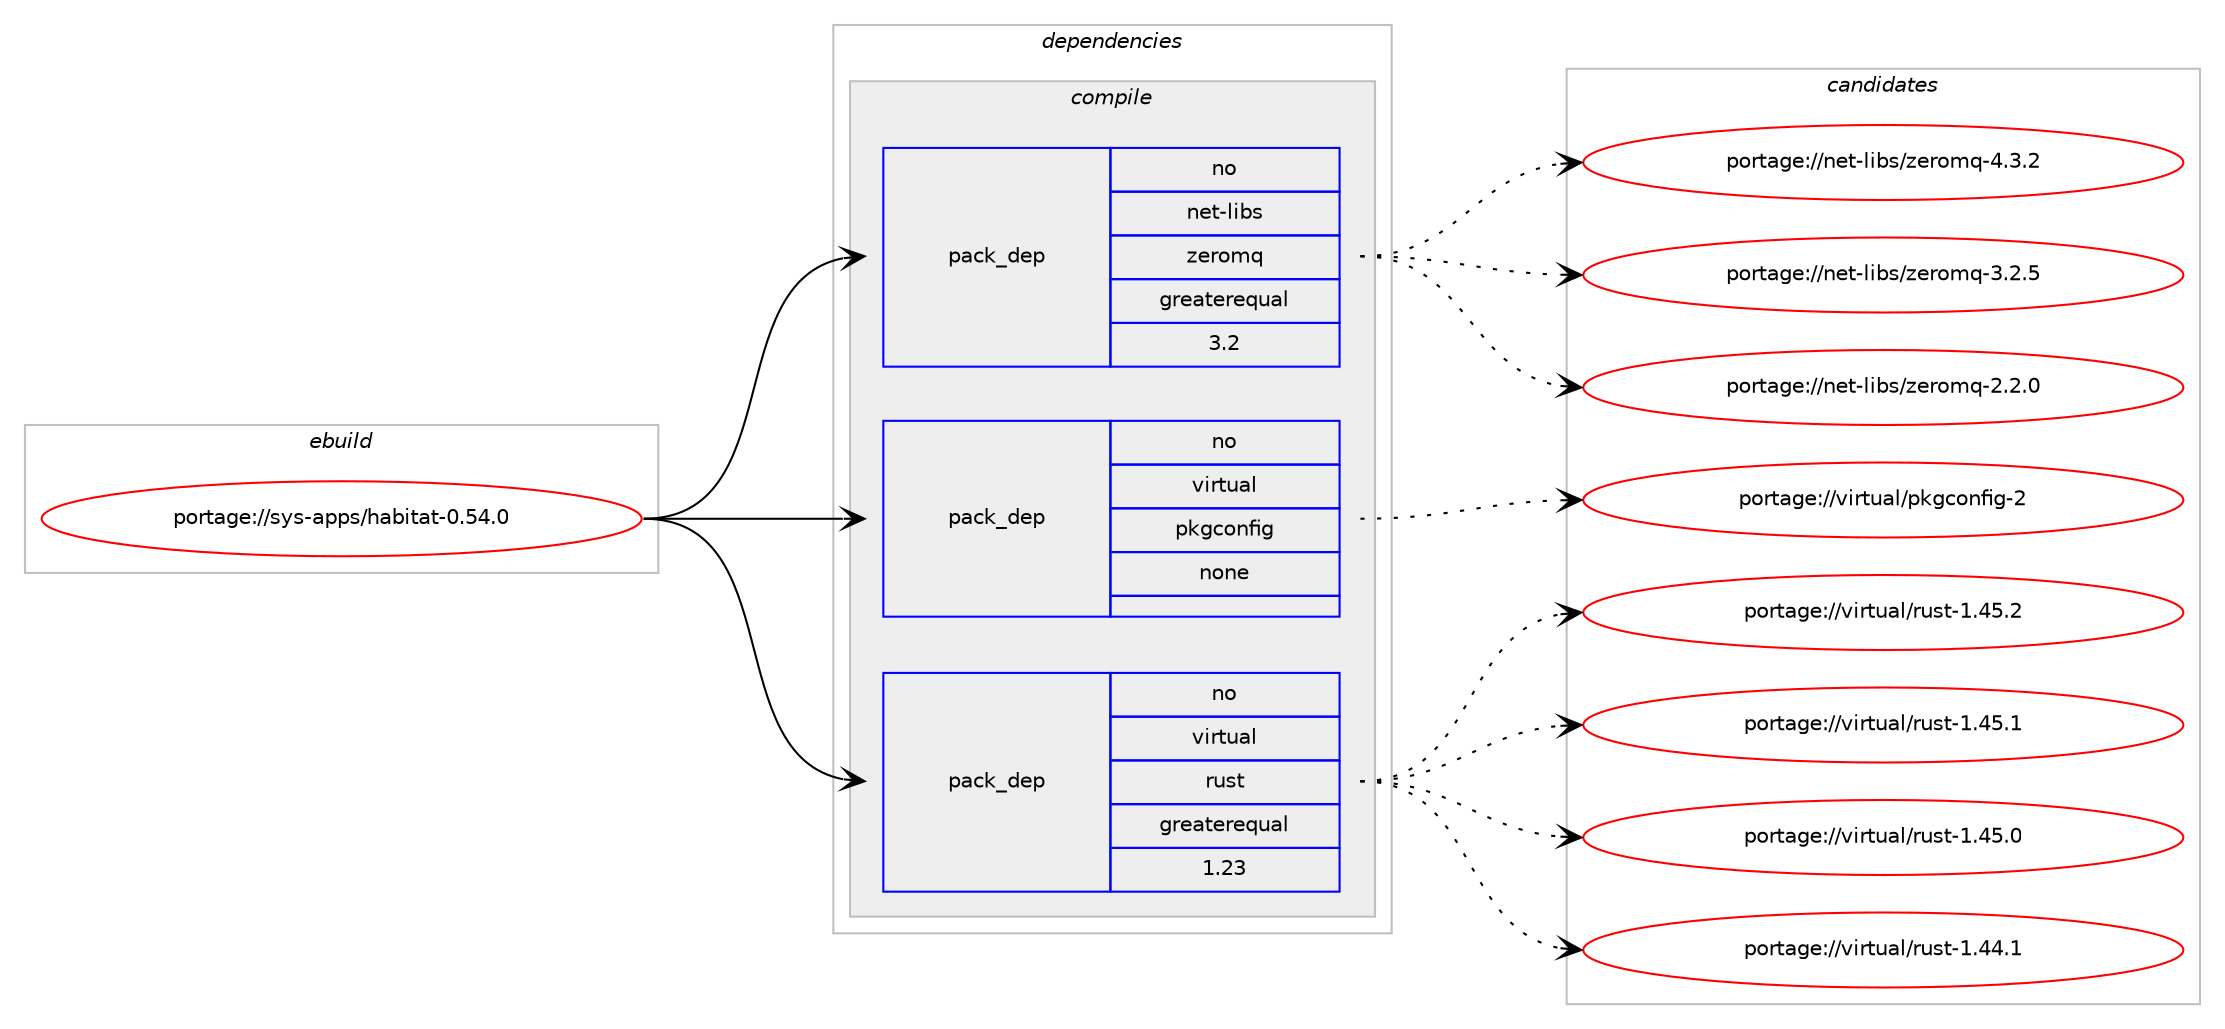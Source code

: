digraph prolog {

# *************
# Graph options
# *************

newrank=true;
concentrate=true;
compound=true;
graph [rankdir=LR,fontname=Helvetica,fontsize=10,ranksep=1.5];#, ranksep=2.5, nodesep=0.2];
edge  [arrowhead=vee];
node  [fontname=Helvetica,fontsize=10];

# **********
# The ebuild
# **********

subgraph cluster_leftcol {
color=gray;
rank=same;
label=<<i>ebuild</i>>;
id [label="portage://sys-apps/habitat-0.54.0", color=red, width=4, href="../sys-apps/habitat-0.54.0.svg"];
}

# ****************
# The dependencies
# ****************

subgraph cluster_midcol {
color=gray;
label=<<i>dependencies</i>>;
subgraph cluster_compile {
fillcolor="#eeeeee";
style=filled;
label=<<i>compile</i>>;
subgraph pack2416 {
dependency2861 [label=<<TABLE BORDER="0" CELLBORDER="1" CELLSPACING="0" CELLPADDING="4" WIDTH="220"><TR><TD ROWSPAN="6" CELLPADDING="30">pack_dep</TD></TR><TR><TD WIDTH="110">no</TD></TR><TR><TD>net-libs</TD></TR><TR><TD>zeromq</TD></TR><TR><TD>greaterequal</TD></TR><TR><TD>3.2</TD></TR></TABLE>>, shape=none, color=blue];
}
id:e -> dependency2861:w [weight=20,style="solid",arrowhead="vee"];
subgraph pack2417 {
dependency2862 [label=<<TABLE BORDER="0" CELLBORDER="1" CELLSPACING="0" CELLPADDING="4" WIDTH="220"><TR><TD ROWSPAN="6" CELLPADDING="30">pack_dep</TD></TR><TR><TD WIDTH="110">no</TD></TR><TR><TD>virtual</TD></TR><TR><TD>pkgconfig</TD></TR><TR><TD>none</TD></TR><TR><TD></TD></TR></TABLE>>, shape=none, color=blue];
}
id:e -> dependency2862:w [weight=20,style="solid",arrowhead="vee"];
subgraph pack2418 {
dependency2863 [label=<<TABLE BORDER="0" CELLBORDER="1" CELLSPACING="0" CELLPADDING="4" WIDTH="220"><TR><TD ROWSPAN="6" CELLPADDING="30">pack_dep</TD></TR><TR><TD WIDTH="110">no</TD></TR><TR><TD>virtual</TD></TR><TR><TD>rust</TD></TR><TR><TD>greaterequal</TD></TR><TR><TD>1.23</TD></TR></TABLE>>, shape=none, color=blue];
}
id:e -> dependency2863:w [weight=20,style="solid",arrowhead="vee"];
}
subgraph cluster_compileandrun {
fillcolor="#eeeeee";
style=filled;
label=<<i>compile and run</i>>;
}
subgraph cluster_run {
fillcolor="#eeeeee";
style=filled;
label=<<i>run</i>>;
}
}

# **************
# The candidates
# **************

subgraph cluster_choices {
rank=same;
color=gray;
label=<<i>candidates</i>>;

subgraph choice2416 {
color=black;
nodesep=1;
choice110101116451081059811547122101114111109113455246514650 [label="portage://net-libs/zeromq-4.3.2", color=red, width=4,href="../net-libs/zeromq-4.3.2.svg"];
choice110101116451081059811547122101114111109113455146504653 [label="portage://net-libs/zeromq-3.2.5", color=red, width=4,href="../net-libs/zeromq-3.2.5.svg"];
choice110101116451081059811547122101114111109113455046504648 [label="portage://net-libs/zeromq-2.2.0", color=red, width=4,href="../net-libs/zeromq-2.2.0.svg"];
dependency2861:e -> choice110101116451081059811547122101114111109113455246514650:w [style=dotted,weight="100"];
dependency2861:e -> choice110101116451081059811547122101114111109113455146504653:w [style=dotted,weight="100"];
dependency2861:e -> choice110101116451081059811547122101114111109113455046504648:w [style=dotted,weight="100"];
}
subgraph choice2417 {
color=black;
nodesep=1;
choice1181051141161179710847112107103991111101021051034550 [label="portage://virtual/pkgconfig-2", color=red, width=4,href="../virtual/pkgconfig-2.svg"];
dependency2862:e -> choice1181051141161179710847112107103991111101021051034550:w [style=dotted,weight="100"];
}
subgraph choice2418 {
color=black;
nodesep=1;
choice118105114116117971084711411711511645494652534650 [label="portage://virtual/rust-1.45.2", color=red, width=4,href="../virtual/rust-1.45.2.svg"];
choice118105114116117971084711411711511645494652534649 [label="portage://virtual/rust-1.45.1", color=red, width=4,href="../virtual/rust-1.45.1.svg"];
choice118105114116117971084711411711511645494652534648 [label="portage://virtual/rust-1.45.0", color=red, width=4,href="../virtual/rust-1.45.0.svg"];
choice118105114116117971084711411711511645494652524649 [label="portage://virtual/rust-1.44.1", color=red, width=4,href="../virtual/rust-1.44.1.svg"];
dependency2863:e -> choice118105114116117971084711411711511645494652534650:w [style=dotted,weight="100"];
dependency2863:e -> choice118105114116117971084711411711511645494652534649:w [style=dotted,weight="100"];
dependency2863:e -> choice118105114116117971084711411711511645494652534648:w [style=dotted,weight="100"];
dependency2863:e -> choice118105114116117971084711411711511645494652524649:w [style=dotted,weight="100"];
}
}

}
